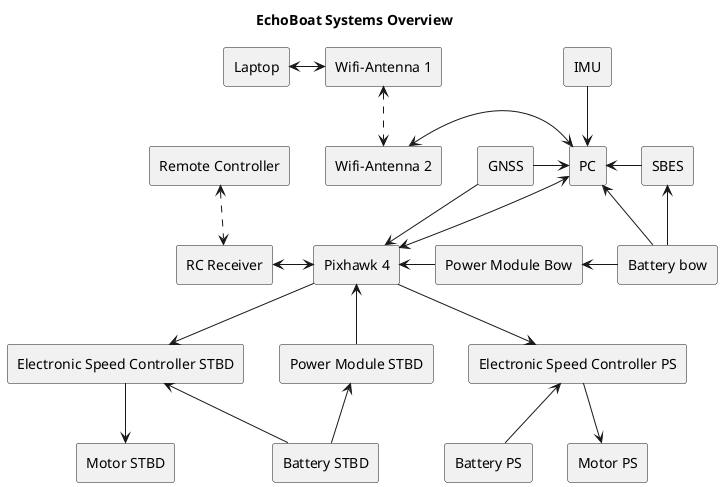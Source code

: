 @startuml
title "EchoBoat Systems Overview"
skinparam componentStyle rectangle

component "Pixhawk 4" as PH
component "PC"
component "SBES"
component "GNSS"
component "IMU"
component "Power Module STBD" as PMaft
component "Power Module Bow" as PMbow
component "Battery PS"
component "Battery STBD"
component "Battery bow"
component "Electronic Speed Controller PS" as ESCPS
component "Electronic Speed Controller STBD" as ESCSTBD
component "Motor PS"
component "Motor STBD"
component "RC Receiver" as RCtrans

component "Remote Controller" as RC
component "Laptop"
component "Wifi-Antenna 1" as Wifi1
component "Wifi-Antenna 2" as Wifi2

RCtrans <-right-> PH
RC <..> RCtrans

[Laptop] <-> Wifi1
Wifi1 <..> Wifi2
Wifi2 <-> PC

PH <-right- PMbow
PH <-down- PMaft
PMaft <- [Battery STBD]
PMbow <- [Battery bow]


PH <-up-> [PC]

[SBES] -left-> [PC]
[SBES] <-down- [Battery bow]
[PC] <-down- [Battery bow]

[PC] <-up- IMU

PH <-up- [GNSS]
[GNSS] -> [PC]

PH -down-> ESCPS
PH -down-> ESCSTBD

ESCPS <-down- [Battery PS]
ESCSTBD <-down- [Battery STBD]

[Motor PS] <-up- ESCPS
[Motor STBD] <-up- ESCSTBD

@enduml